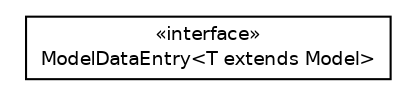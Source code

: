 #!/usr/local/bin/dot
#
# Class diagram 
# Generated by UMLGraph version R5_6 (http://www.umlgraph.org/)
#

digraph G {
	edge [fontname="Helvetica",fontsize=10,labelfontname="Helvetica",labelfontsize=10];
	node [fontname="Helvetica",fontsize=10,shape=plaintext];
	nodesep=0.25;
	ranksep=0.5;
	// net.ljcomputing.sr.fx.dialog.ModelDataEntry<T extends net.ljcomputing.model.Model>
	c151 [label=<<table title="net.ljcomputing.sr.fx.dialog.ModelDataEntry" border="0" cellborder="1" cellspacing="0" cellpadding="2" port="p" href="./ModelDataEntry.html">
		<tr><td><table border="0" cellspacing="0" cellpadding="1">
<tr><td align="center" balign="center"> &#171;interface&#187; </td></tr>
<tr><td align="center" balign="center"> ModelDataEntry&lt;T extends Model&gt; </td></tr>
		</table></td></tr>
		</table>>, URL="./ModelDataEntry.html", fontname="Helvetica", fontcolor="black", fontsize=9.0];
}

